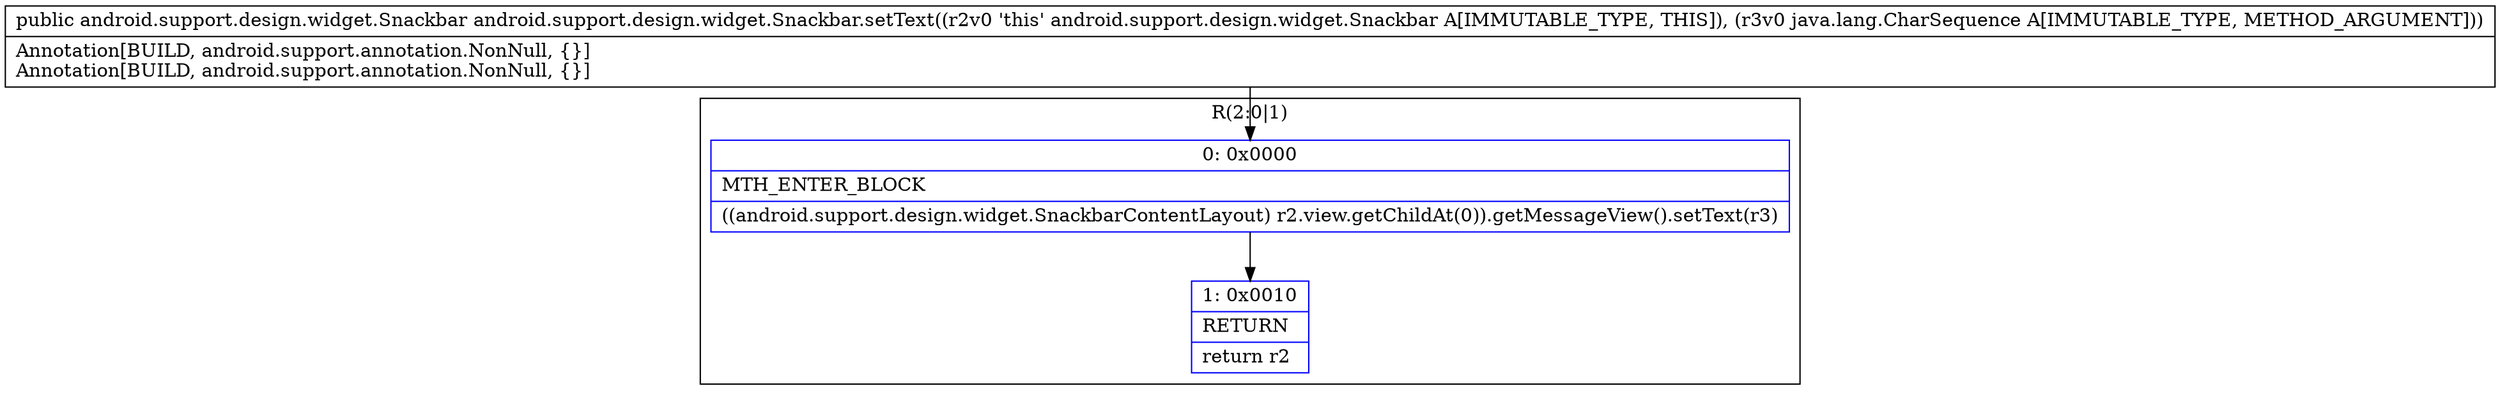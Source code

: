 digraph "CFG forandroid.support.design.widget.Snackbar.setText(Ljava\/lang\/CharSequence;)Landroid\/support\/design\/widget\/Snackbar;" {
subgraph cluster_Region_969413515 {
label = "R(2:0|1)";
node [shape=record,color=blue];
Node_0 [shape=record,label="{0\:\ 0x0000|MTH_ENTER_BLOCK\l|((android.support.design.widget.SnackbarContentLayout) r2.view.getChildAt(0)).getMessageView().setText(r3)\l}"];
Node_1 [shape=record,label="{1\:\ 0x0010|RETURN\l|return r2\l}"];
}
MethodNode[shape=record,label="{public android.support.design.widget.Snackbar android.support.design.widget.Snackbar.setText((r2v0 'this' android.support.design.widget.Snackbar A[IMMUTABLE_TYPE, THIS]), (r3v0 java.lang.CharSequence A[IMMUTABLE_TYPE, METHOD_ARGUMENT]))  | Annotation[BUILD, android.support.annotation.NonNull, \{\}]\lAnnotation[BUILD, android.support.annotation.NonNull, \{\}]\l}"];
MethodNode -> Node_0;
Node_0 -> Node_1;
}

